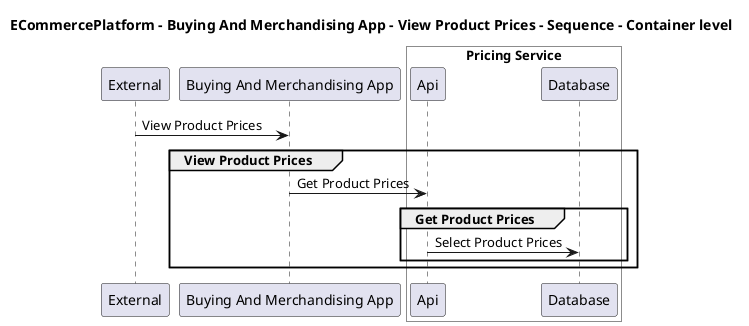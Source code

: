 @startuml

title ECommercePlatform - Buying And Merchandising App - View Product Prices - Sequence - Container level

participant "External" as C4InterFlow.SoftwareSystems.ExternalSystem
participant "Buying And Merchandising App" as ECommercePlatform.SoftwareSystems.BuyingAndMerchandisingApp

box "Pricing Service" #White
    participant "Api" as ECommercePlatform.SoftwareSystems.PricingService.Containers.Api
    participant "Database" as ECommercePlatform.SoftwareSystems.PricingService.Containers.Database
end box


C4InterFlow.SoftwareSystems.ExternalSystem -> ECommercePlatform.SoftwareSystems.BuyingAndMerchandisingApp : View Product Prices
group View Product Prices
ECommercePlatform.SoftwareSystems.BuyingAndMerchandisingApp -> ECommercePlatform.SoftwareSystems.PricingService.Containers.Api : Get Product Prices
group Get Product Prices
ECommercePlatform.SoftwareSystems.PricingService.Containers.Api -> ECommercePlatform.SoftwareSystems.PricingService.Containers.Database : Select Product Prices
end
end


@enduml
